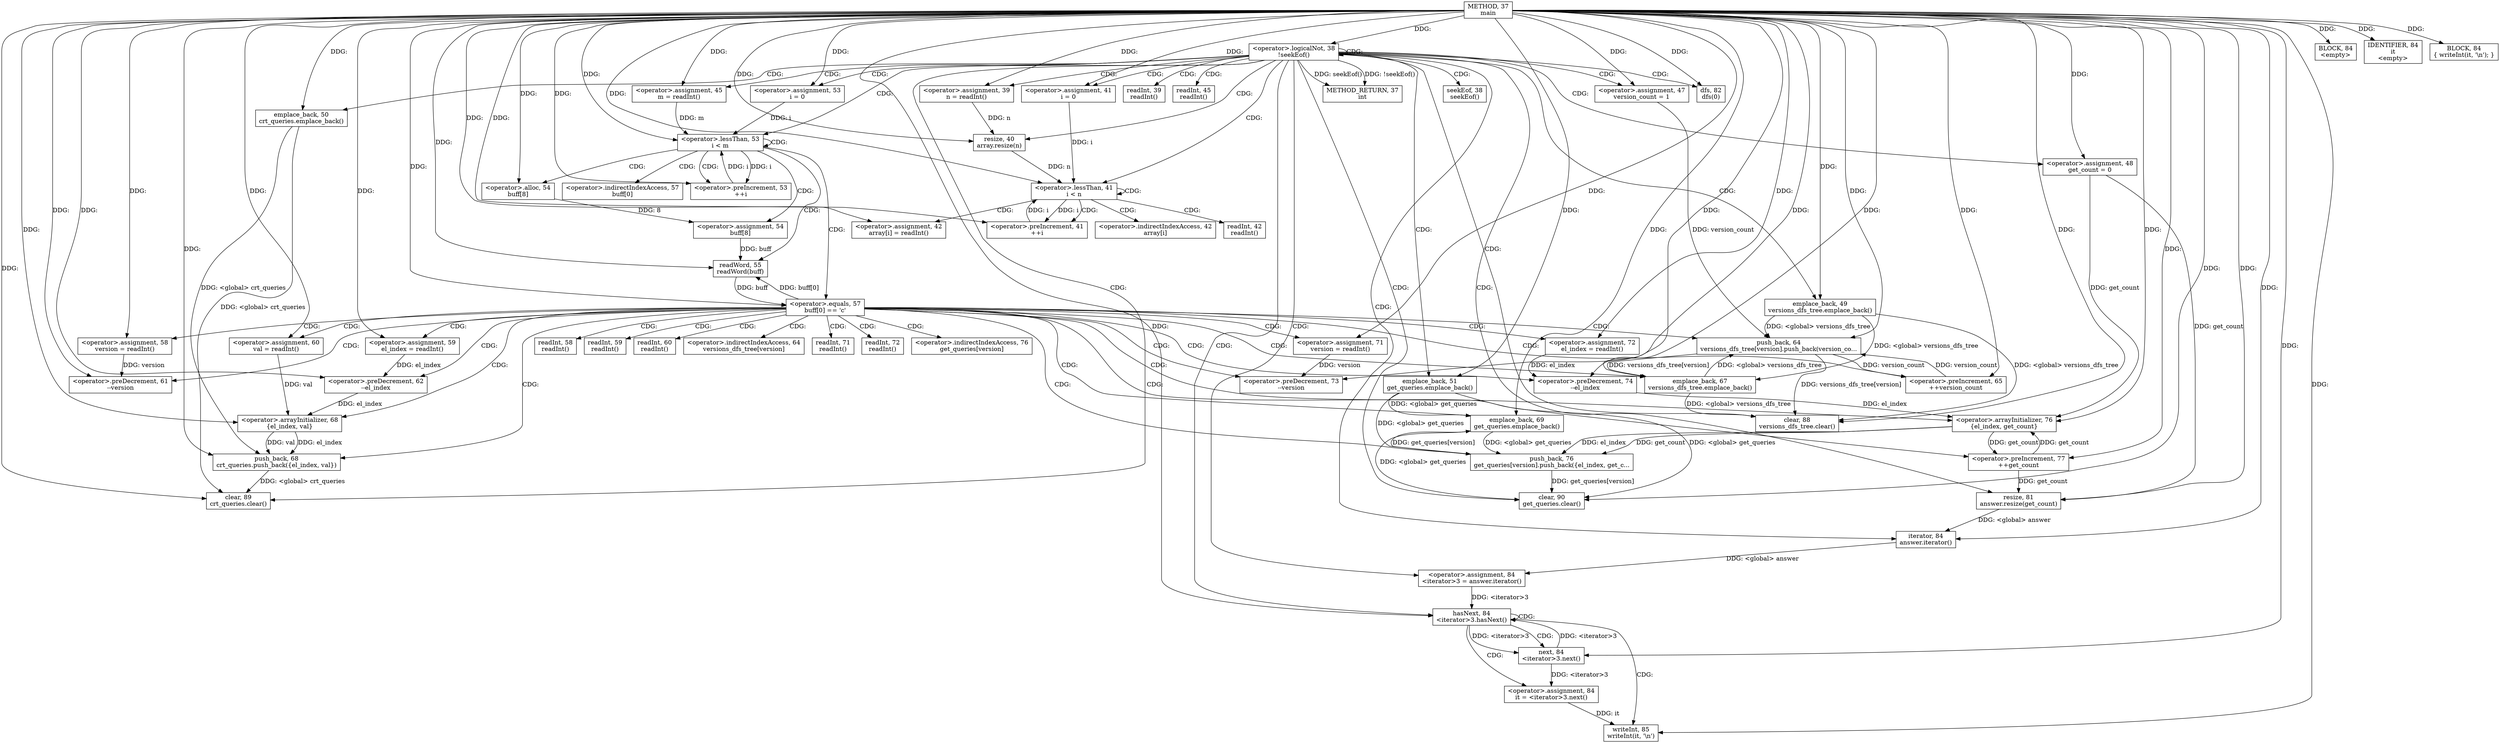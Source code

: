 digraph "main" {  
node [shape="rect"];  
"111669149698" [label = <METHOD, 37<BR/>main> ]
"128849018881" [label = <METHOD_RETURN, 37<BR/>int> ]
"30064771100" [label = <&lt;operator&gt;.logicalNot, 38<BR/>!seekEof()> ]
"30064771102" [label = <&lt;operator&gt;.assignment, 39<BR/>n = readInt()> ]
"30064771104" [label = <resize, 40<BR/>array.resize(n)> ]
"30064771111" [label = <&lt;operator&gt;.assignment, 45<BR/>m = readInt()> ]
"30064771113" [label = <&lt;operator&gt;.assignment, 47<BR/>version_count = 1> ]
"30064771114" [label = <&lt;operator&gt;.assignment, 48<BR/>get_count = 0> ]
"30064771115" [label = <emplace_back, 49<BR/>versions_dfs_tree.emplace_back()> ]
"30064771116" [label = <emplace_back, 50<BR/>crt_queries.emplace_back()> ]
"30064771117" [label = <emplace_back, 51<BR/>get_queries.emplace_back()> ]
"30064771151" [label = <resize, 81<BR/>answer.resize(get_count)> ]
"30064771152" [label = <dfs, 82<BR/>dfs(0)> ]
"25769803784" [label = <BLOCK, 84<BR/>&lt;empty&gt;> ]
"30064771159" [label = <clear, 88<BR/>versions_dfs_tree.clear()> ]
"30064771160" [label = <clear, 89<BR/>crt_queries.clear()> ]
"30064771161" [label = <clear, 90<BR/>get_queries.clear()> ]
"30064771105" [label = <&lt;operator&gt;.assignment, 41<BR/>i = 0> ]
"30064771106" [label = <&lt;operator&gt;.lessThan, 41<BR/>i &lt; n> ]
"30064771107" [label = <&lt;operator&gt;.preIncrement, 41<BR/>++i> ]
"30064771118" [label = <&lt;operator&gt;.assignment, 53<BR/>i = 0> ]
"30064771119" [label = <&lt;operator&gt;.lessThan, 53<BR/>i &lt; m> ]
"30064771120" [label = <&lt;operator&gt;.preIncrement, 53<BR/>++i> ]
"30064771153" [label = <&lt;operator&gt;.assignment, 84<BR/>&lt;iterator&gt;3 = answer.iterator()> ]
"68719476820" [label = <IDENTIFIER, 84<BR/>it<BR/>&lt;empty&gt;> ]
"30064771108" [label = <&lt;operator&gt;.assignment, 42<BR/>array[i] = readInt()> ]
"30064771121" [label = <&lt;operator&gt;.assignment, 54<BR/>buff[8]> ]
"30064771123" [label = <readWord, 55<BR/>readWord(buff)> ]
"30064771155" [label = <hasNext, 84<BR/>&lt;iterator&gt;3.hasNext()> ]
"30064771124" [label = <&lt;operator&gt;.equals, 57<BR/>buff[0] == 'c'> ]
"30064771154" [label = <iterator, 84<BR/>answer.iterator()> ]
"30064771156" [label = <&lt;operator&gt;.assignment, 84<BR/>it = &lt;iterator&gt;3.next()> ]
"25769803792" [label = <BLOCK, 84<BR/>{ writeInt(it, '\n'); }> ]
"30064771122" [label = <&lt;operator&gt;.alloc, 54<BR/>buff[8]> ]
"30064771126" [label = <&lt;operator&gt;.assignment, 58<BR/>version = readInt()> ]
"30064771128" [label = <&lt;operator&gt;.assignment, 59<BR/>el_index = readInt()> ]
"30064771130" [label = <&lt;operator&gt;.assignment, 60<BR/>val = readInt()> ]
"30064771132" [label = <&lt;operator&gt;.preDecrement, 61<BR/>--version> ]
"30064771133" [label = <&lt;operator&gt;.preDecrement, 62<BR/>--el_index> ]
"30064771134" [label = <push_back, 64<BR/>versions_dfs_tree[version].push_back(version_co...> ]
"30064771136" [label = <&lt;operator&gt;.preIncrement, 65<BR/>++version_count> ]
"30064771137" [label = <emplace_back, 67<BR/>versions_dfs_tree.emplace_back()> ]
"30064771138" [label = <push_back, 68<BR/>crt_queries.push_back({el_index, val})> ]
"30064771140" [label = <emplace_back, 69<BR/>get_queries.emplace_back()> ]
"30064771158" [label = <writeInt, 85<BR/>writeInt(it, '\n')> ]
"30064771141" [label = <&lt;operator&gt;.assignment, 71<BR/>version = readInt()> ]
"30064771143" [label = <&lt;operator&gt;.assignment, 72<BR/>el_index = readInt()> ]
"30064771145" [label = <&lt;operator&gt;.preDecrement, 73<BR/>--version> ]
"30064771146" [label = <&lt;operator&gt;.preDecrement, 74<BR/>--el_index> ]
"30064771147" [label = <push_back, 76<BR/>get_queries[version].push_back({el_index, get_c...> ]
"30064771150" [label = <&lt;operator&gt;.preIncrement, 77<BR/>++get_count> ]
"30064771157" [label = <next, 84<BR/>&lt;iterator&gt;3.next()> ]
"30064771139" [label = <&lt;operator&gt;.arrayInitializer, 68<BR/>{el_index, val}> ]
"30064771149" [label = <&lt;operator&gt;.arrayInitializer, 76<BR/>{el_index, get_count}> ]
"30064771101" [label = <seekEof, 38<BR/>seekEof()> ]
"30064771103" [label = <readInt, 39<BR/>readInt()> ]
"30064771112" [label = <readInt, 45<BR/>readInt()> ]
"30064771109" [label = <&lt;operator&gt;.indirectIndexAccess, 42<BR/>array[i]> ]
"30064771110" [label = <readInt, 42<BR/>readInt()> ]
"30064771125" [label = <&lt;operator&gt;.indirectIndexAccess, 57<BR/>buff[0]> ]
"30064771127" [label = <readInt, 58<BR/>readInt()> ]
"30064771129" [label = <readInt, 59<BR/>readInt()> ]
"30064771131" [label = <readInt, 60<BR/>readInt()> ]
"30064771135" [label = <&lt;operator&gt;.indirectIndexAccess, 64<BR/>versions_dfs_tree[version]> ]
"30064771142" [label = <readInt, 71<BR/>readInt()> ]
"30064771144" [label = <readInt, 72<BR/>readInt()> ]
"30064771148" [label = <&lt;operator&gt;.indirectIndexAccess, 76<BR/>get_queries[version]> ]
  "30064771100" -> "128849018881"  [ label = "DDG: seekEof()"] 
  "30064771100" -> "128849018881"  [ label = "DDG: !seekEof()"] 
  "111669149698" -> "30064771100"  [ label = "DDG: "] 
  "111669149698" -> "30064771102"  [ label = "DDG: "] 
  "111669149698" -> "30064771111"  [ label = "DDG: "] 
  "111669149698" -> "30064771113"  [ label = "DDG: "] 
  "111669149698" -> "30064771114"  [ label = "DDG: "] 
  "111669149698" -> "25769803784"  [ label = "DDG: "] 
  "111669149698" -> "30064771104"  [ label = "DDG: "] 
  "30064771102" -> "30064771104"  [ label = "DDG: n"] 
  "111669149698" -> "30064771105"  [ label = "DDG: "] 
  "111669149698" -> "30064771115"  [ label = "DDG: "] 
  "111669149698" -> "30064771116"  [ label = "DDG: "] 
  "111669149698" -> "30064771117"  [ label = "DDG: "] 
  "111669149698" -> "30064771118"  [ label = "DDG: "] 
  "111669149698" -> "30064771151"  [ label = "DDG: "] 
  "30064771114" -> "30064771151"  [ label = "DDG: get_count"] 
  "30064771150" -> "30064771151"  [ label = "DDG: get_count"] 
  "111669149698" -> "30064771152"  [ label = "DDG: "] 
  "30064771154" -> "30064771153"  [ label = "DDG: &lt;global&gt; answer"] 
  "111669149698" -> "68719476820"  [ label = "DDG: "] 
  "30064771115" -> "30064771159"  [ label = "DDG: &lt;global&gt; versions_dfs_tree"] 
  "30064771134" -> "30064771159"  [ label = "DDG: versions_dfs_tree[version]"] 
  "30064771137" -> "30064771159"  [ label = "DDG: &lt;global&gt; versions_dfs_tree"] 
  "111669149698" -> "30064771159"  [ label = "DDG: "] 
  "30064771116" -> "30064771160"  [ label = "DDG: &lt;global&gt; crt_queries"] 
  "30064771138" -> "30064771160"  [ label = "DDG: &lt;global&gt; crt_queries"] 
  "111669149698" -> "30064771160"  [ label = "DDG: "] 
  "30064771117" -> "30064771161"  [ label = "DDG: &lt;global&gt; get_queries"] 
  "30064771147" -> "30064771161"  [ label = "DDG: get_queries[version]"] 
  "30064771140" -> "30064771161"  [ label = "DDG: &lt;global&gt; get_queries"] 
  "111669149698" -> "30064771161"  [ label = "DDG: "] 
  "30064771105" -> "30064771106"  [ label = "DDG: i"] 
  "30064771107" -> "30064771106"  [ label = "DDG: i"] 
  "111669149698" -> "30064771106"  [ label = "DDG: "] 
  "30064771104" -> "30064771106"  [ label = "DDG: n"] 
  "30064771106" -> "30064771107"  [ label = "DDG: i"] 
  "111669149698" -> "30064771107"  [ label = "DDG: "] 
  "111669149698" -> "30064771108"  [ label = "DDG: "] 
  "30064771118" -> "30064771119"  [ label = "DDG: i"] 
  "30064771120" -> "30064771119"  [ label = "DDG: i"] 
  "111669149698" -> "30064771119"  [ label = "DDG: "] 
  "30064771111" -> "30064771119"  [ label = "DDG: m"] 
  "30064771119" -> "30064771120"  [ label = "DDG: i"] 
  "111669149698" -> "30064771120"  [ label = "DDG: "] 
  "30064771122" -> "30064771121"  [ label = "DDG: 8"] 
  "30064771121" -> "30064771123"  [ label = "DDG: buff"] 
  "30064771124" -> "30064771123"  [ label = "DDG: buff[0]"] 
  "111669149698" -> "30064771123"  [ label = "DDG: "] 
  "30064771151" -> "30064771154"  [ label = "DDG: &lt;global&gt; answer"] 
  "111669149698" -> "30064771154"  [ label = "DDG: "] 
  "30064771153" -> "30064771155"  [ label = "DDG: &lt;iterator&gt;3"] 
  "30064771157" -> "30064771155"  [ label = "DDG: &lt;iterator&gt;3"] 
  "111669149698" -> "30064771155"  [ label = "DDG: "] 
  "30064771157" -> "30064771156"  [ label = "DDG: &lt;iterator&gt;3"] 
  "111669149698" -> "25769803792"  [ label = "DDG: "] 
  "111669149698" -> "30064771122"  [ label = "DDG: "] 
  "30064771123" -> "30064771124"  [ label = "DDG: buff"] 
  "111669149698" -> "30064771124"  [ label = "DDG: "] 
  "111669149698" -> "30064771126"  [ label = "DDG: "] 
  "111669149698" -> "30064771128"  [ label = "DDG: "] 
  "111669149698" -> "30064771130"  [ label = "DDG: "] 
  "30064771126" -> "30064771132"  [ label = "DDG: version"] 
  "111669149698" -> "30064771132"  [ label = "DDG: "] 
  "30064771128" -> "30064771133"  [ label = "DDG: el_index"] 
  "111669149698" -> "30064771133"  [ label = "DDG: "] 
  "30064771115" -> "30064771134"  [ label = "DDG: &lt;global&gt; versions_dfs_tree"] 
  "30064771137" -> "30064771134"  [ label = "DDG: &lt;global&gt; versions_dfs_tree"] 
  "30064771113" -> "30064771134"  [ label = "DDG: version_count"] 
  "30064771136" -> "30064771134"  [ label = "DDG: version_count"] 
  "111669149698" -> "30064771134"  [ label = "DDG: "] 
  "30064771134" -> "30064771136"  [ label = "DDG: version_count"] 
  "111669149698" -> "30064771136"  [ label = "DDG: "] 
  "30064771115" -> "30064771137"  [ label = "DDG: &lt;global&gt; versions_dfs_tree"] 
  "30064771134" -> "30064771137"  [ label = "DDG: versions_dfs_tree[version]"] 
  "111669149698" -> "30064771137"  [ label = "DDG: "] 
  "30064771116" -> "30064771138"  [ label = "DDG: &lt;global&gt; crt_queries"] 
  "111669149698" -> "30064771138"  [ label = "DDG: "] 
  "30064771139" -> "30064771138"  [ label = "DDG: el_index"] 
  "30064771139" -> "30064771138"  [ label = "DDG: val"] 
  "30064771117" -> "30064771140"  [ label = "DDG: &lt;global&gt; get_queries"] 
  "30064771147" -> "30064771140"  [ label = "DDG: get_queries[version]"] 
  "111669149698" -> "30064771140"  [ label = "DDG: "] 
  "111669149698" -> "30064771141"  [ label = "DDG: "] 
  "111669149698" -> "30064771143"  [ label = "DDG: "] 
  "30064771155" -> "30064771157"  [ label = "DDG: &lt;iterator&gt;3"] 
  "111669149698" -> "30064771157"  [ label = "DDG: "] 
  "30064771156" -> "30064771158"  [ label = "DDG: it"] 
  "111669149698" -> "30064771158"  [ label = "DDG: "] 
  "30064771133" -> "30064771139"  [ label = "DDG: el_index"] 
  "111669149698" -> "30064771139"  [ label = "DDG: "] 
  "30064771130" -> "30064771139"  [ label = "DDG: val"] 
  "30064771141" -> "30064771145"  [ label = "DDG: version"] 
  "111669149698" -> "30064771145"  [ label = "DDG: "] 
  "30064771143" -> "30064771146"  [ label = "DDG: el_index"] 
  "111669149698" -> "30064771146"  [ label = "DDG: "] 
  "30064771117" -> "30064771147"  [ label = "DDG: &lt;global&gt; get_queries"] 
  "30064771140" -> "30064771147"  [ label = "DDG: &lt;global&gt; get_queries"] 
  "30064771149" -> "30064771147"  [ label = "DDG: el_index"] 
  "30064771149" -> "30064771147"  [ label = "DDG: get_count"] 
  "30064771149" -> "30064771150"  [ label = "DDG: get_count"] 
  "111669149698" -> "30064771150"  [ label = "DDG: "] 
  "30064771146" -> "30064771149"  [ label = "DDG: el_index"] 
  "111669149698" -> "30064771149"  [ label = "DDG: "] 
  "30064771114" -> "30064771149"  [ label = "DDG: get_count"] 
  "30064771150" -> "30064771149"  [ label = "DDG: get_count"] 
  "30064771100" -> "30064771102"  [ label = "CDG: "] 
  "30064771100" -> "30064771103"  [ label = "CDG: "] 
  "30064771100" -> "30064771100"  [ label = "CDG: "] 
  "30064771100" -> "30064771101"  [ label = "CDG: "] 
  "30064771100" -> "30064771106"  [ label = "CDG: "] 
  "30064771100" -> "30064771104"  [ label = "CDG: "] 
  "30064771100" -> "30064771105"  [ label = "CDG: "] 
  "30064771100" -> "30064771111"  [ label = "CDG: "] 
  "30064771100" -> "30064771114"  [ label = "CDG: "] 
  "30064771100" -> "30064771115"  [ label = "CDG: "] 
  "30064771100" -> "30064771112"  [ label = "CDG: "] 
  "30064771100" -> "30064771113"  [ label = "CDG: "] 
  "30064771100" -> "30064771118"  [ label = "CDG: "] 
  "30064771100" -> "30064771119"  [ label = "CDG: "] 
  "30064771100" -> "30064771116"  [ label = "CDG: "] 
  "30064771100" -> "30064771117"  [ label = "CDG: "] 
  "30064771100" -> "30064771151"  [ label = "CDG: "] 
  "30064771100" -> "30064771154"  [ label = "CDG: "] 
  "30064771100" -> "30064771155"  [ label = "CDG: "] 
  "30064771100" -> "30064771152"  [ label = "CDG: "] 
  "30064771100" -> "30064771153"  [ label = "CDG: "] 
  "30064771100" -> "30064771159"  [ label = "CDG: "] 
  "30064771100" -> "30064771160"  [ label = "CDG: "] 
  "30064771100" -> "30064771161"  [ label = "CDG: "] 
  "30064771106" -> "30064771106"  [ label = "CDG: "] 
  "30064771106" -> "30064771107"  [ label = "CDG: "] 
  "30064771106" -> "30064771110"  [ label = "CDG: "] 
  "30064771106" -> "30064771108"  [ label = "CDG: "] 
  "30064771106" -> "30064771109"  [ label = "CDG: "] 
  "30064771119" -> "30064771119"  [ label = "CDG: "] 
  "30064771119" -> "30064771122"  [ label = "CDG: "] 
  "30064771119" -> "30064771123"  [ label = "CDG: "] 
  "30064771119" -> "30064771120"  [ label = "CDG: "] 
  "30064771119" -> "30064771121"  [ label = "CDG: "] 
  "30064771119" -> "30064771124"  [ label = "CDG: "] 
  "30064771119" -> "30064771125"  [ label = "CDG: "] 
  "30064771155" -> "30064771155"  [ label = "CDG: "] 
  "30064771155" -> "30064771158"  [ label = "CDG: "] 
  "30064771155" -> "30064771156"  [ label = "CDG: "] 
  "30064771155" -> "30064771157"  [ label = "CDG: "] 
  "30064771124" -> "30064771126"  [ label = "CDG: "] 
  "30064771124" -> "30064771127"  [ label = "CDG: "] 
  "30064771124" -> "30064771130"  [ label = "CDG: "] 
  "30064771124" -> "30064771131"  [ label = "CDG: "] 
  "30064771124" -> "30064771128"  [ label = "CDG: "] 
  "30064771124" -> "30064771129"  [ label = "CDG: "] 
  "30064771124" -> "30064771134"  [ label = "CDG: "] 
  "30064771124" -> "30064771135"  [ label = "CDG: "] 
  "30064771124" -> "30064771132"  [ label = "CDG: "] 
  "30064771124" -> "30064771133"  [ label = "CDG: "] 
  "30064771124" -> "30064771138"  [ label = "CDG: "] 
  "30064771124" -> "30064771139"  [ label = "CDG: "] 
  "30064771124" -> "30064771136"  [ label = "CDG: "] 
  "30064771124" -> "30064771137"  [ label = "CDG: "] 
  "30064771124" -> "30064771142"  [ label = "CDG: "] 
  "30064771124" -> "30064771143"  [ label = "CDG: "] 
  "30064771124" -> "30064771140"  [ label = "CDG: "] 
  "30064771124" -> "30064771141"  [ label = "CDG: "] 
  "30064771124" -> "30064771146"  [ label = "CDG: "] 
  "30064771124" -> "30064771147"  [ label = "CDG: "] 
  "30064771124" -> "30064771144"  [ label = "CDG: "] 
  "30064771124" -> "30064771145"  [ label = "CDG: "] 
  "30064771124" -> "30064771150"  [ label = "CDG: "] 
  "30064771124" -> "30064771148"  [ label = "CDG: "] 
  "30064771124" -> "30064771149"  [ label = "CDG: "] 
}
